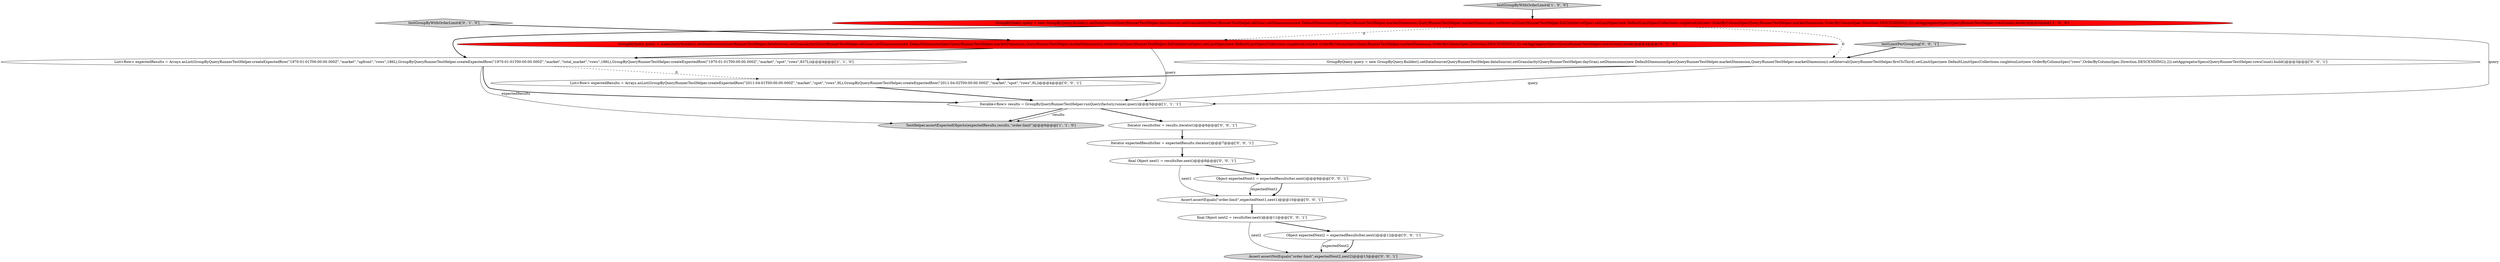 digraph {
17 [style = filled, label = "Iterator resultsIter = results.iterator()@@@6@@@['0', '0', '1']", fillcolor = white, shape = ellipse image = "AAA0AAABBB3BBB"];
16 [style = filled, label = "GroupByQuery query = new GroupByQuery.Builder().setDataSource(QueryRunnerTestHelper.dataSource).setGranularity(QueryRunnerTestHelper.dayGran).setDimensions(new DefaultDimensionSpec(QueryRunnerTestHelper.marketDimension,QueryRunnerTestHelper.marketDimension)).setInterval(QueryRunnerTestHelper.firstToThird).setLimitSpec(new DefaultLimitSpec(Collections.singletonList(new OrderByColumnSpec(\"rows\",OrderByColumnSpec.Direction.DESCENDING)),2)).setAggregatorSpecs(QueryRunnerTestHelper.rowsCount).build()@@@3@@@['0', '0', '1']", fillcolor = white, shape = ellipse image = "AAA0AAABBB3BBB"];
0 [style = filled, label = "List<Row> expectedResults = Arrays.asList(GroupByQueryRunnerTestHelper.createExpectedRow(\"1970-01-01T00:00:00.000Z\",\"market\",\"upfront\",\"rows\",186L),GroupByQueryRunnerTestHelper.createExpectedRow(\"1970-01-01T00:00:00.000Z\",\"market\",\"total_market\",\"rows\",186L),GroupByQueryRunnerTestHelper.createExpectedRow(\"1970-01-01T00:00:00.000Z\",\"market\",\"spot\",\"rows\",837L))@@@4@@@['1', '1', '0']", fillcolor = white, shape = ellipse image = "AAA0AAABBB1BBB"];
11 [style = filled, label = "Assert.assertNotEquals(\"order-limit\",expectedNext2,next2)@@@13@@@['0', '0', '1']", fillcolor = lightgray, shape = ellipse image = "AAA0AAABBB3BBB"];
8 [style = filled, label = "Object expectedNext2 = expectedResultsIter.next()@@@12@@@['0', '0', '1']", fillcolor = white, shape = ellipse image = "AAA0AAABBB3BBB"];
12 [style = filled, label = "final Object next1 = resultsIter.next()@@@8@@@['0', '0', '1']", fillcolor = white, shape = ellipse image = "AAA0AAABBB3BBB"];
9 [style = filled, label = "Iterator expectedResultsIter = expectedResults.iterator()@@@7@@@['0', '0', '1']", fillcolor = white, shape = ellipse image = "AAA0AAABBB3BBB"];
2 [style = filled, label = "testGroupByWithOrderLimit4['1', '0', '0']", fillcolor = lightgray, shape = diamond image = "AAA0AAABBB1BBB"];
4 [style = filled, label = "GroupByQuery query = new GroupByQuery.Builder().setDataSource(QueryRunnerTestHelper.dataSource).setGranularity(QueryRunnerTestHelper.allGran).setDimensions(new DefaultDimensionSpec(QueryRunnerTestHelper.marketDimension,QueryRunnerTestHelper.marketDimension)).setInterval(QueryRunnerTestHelper.fullOnIntervalSpec).setLimitSpec(new DefaultLimitSpec(Collections.singletonList(new OrderByColumnSpec(QueryRunnerTestHelper.marketDimension,OrderByColumnSpec.Direction.DESCENDING)),3)).setAggregatorSpecs(QueryRunnerTestHelper.rowsCount).build()@@@3@@@['1', '0', '0']", fillcolor = red, shape = ellipse image = "AAA1AAABBB1BBB"];
6 [style = filled, label = "testGroupByWithOrderLimit4['0', '1', '0']", fillcolor = lightgray, shape = diamond image = "AAA0AAABBB2BBB"];
10 [style = filled, label = "Assert.assertEquals(\"order-limit\",expectedNext1,next1)@@@10@@@['0', '0', '1']", fillcolor = white, shape = ellipse image = "AAA0AAABBB3BBB"];
13 [style = filled, label = "testLimitPerGrouping['0', '0', '1']", fillcolor = lightgray, shape = diamond image = "AAA0AAABBB3BBB"];
15 [style = filled, label = "final Object next2 = resultsIter.next()@@@11@@@['0', '0', '1']", fillcolor = white, shape = ellipse image = "AAA0AAABBB3BBB"];
14 [style = filled, label = "Object expectedNext1 = expectedResultsIter.next()@@@9@@@['0', '0', '1']", fillcolor = white, shape = ellipse image = "AAA0AAABBB3BBB"];
7 [style = filled, label = "List<Row> expectedResults = Arrays.asList(GroupByQueryRunnerTestHelper.createExpectedRow(\"2011-04-01T00:00:00.000Z\",\"market\",\"spot\",\"rows\",9L),GroupByQueryRunnerTestHelper.createExpectedRow(\"2011-04-02T00:00:00.000Z\",\"market\",\"spot\",\"rows\",9L))@@@4@@@['0', '0', '1']", fillcolor = white, shape = ellipse image = "AAA0AAABBB3BBB"];
3 [style = filled, label = "TestHelper.assertExpectedObjects(expectedResults,results,\"order-limit\")@@@6@@@['1', '1', '0']", fillcolor = lightgray, shape = ellipse image = "AAA0AAABBB1BBB"];
1 [style = filled, label = "Iterable<Row> results = GroupByQueryRunnerTestHelper.runQuery(factory,runner,query)@@@5@@@['1', '1', '1']", fillcolor = white, shape = ellipse image = "AAA0AAABBB1BBB"];
5 [style = filled, label = "GroupByQuery query = makeQueryBuilder().setDataSource(QueryRunnerTestHelper.dataSource).setGranularity(QueryRunnerTestHelper.allGran).setDimensions(new DefaultDimensionSpec(QueryRunnerTestHelper.marketDimension,QueryRunnerTestHelper.marketDimension)).setInterval(QueryRunnerTestHelper.fullOnIntervalSpec).setLimitSpec(new DefaultLimitSpec(Collections.singletonList(new OrderByColumnSpec(QueryRunnerTestHelper.marketDimension,OrderByColumnSpec.Direction.DESCENDING)),3)).setAggregatorSpecs(QueryRunnerTestHelper.rowsCount).build()@@@3@@@['0', '1', '0']", fillcolor = red, shape = ellipse image = "AAA1AAABBB2BBB"];
15->11 [style = solid, label="next2"];
7->1 [style = bold, label=""];
10->15 [style = bold, label=""];
4->16 [style = dashed, label="0"];
17->9 [style = bold, label=""];
16->7 [style = bold, label=""];
1->3 [style = bold, label=""];
14->10 [style = bold, label=""];
16->1 [style = solid, label="query"];
5->1 [style = solid, label="query"];
14->10 [style = solid, label="expectedNext1"];
2->4 [style = bold, label=""];
0->3 [style = solid, label="expectedResults"];
13->16 [style = bold, label=""];
1->17 [style = bold, label=""];
4->0 [style = bold, label=""];
6->5 [style = bold, label=""];
5->0 [style = bold, label=""];
0->1 [style = bold, label=""];
12->14 [style = bold, label=""];
4->5 [style = dashed, label="0"];
9->12 [style = bold, label=""];
0->7 [style = dashed, label="0"];
8->11 [style = bold, label=""];
12->10 [style = solid, label="next1"];
1->3 [style = solid, label="results"];
15->8 [style = bold, label=""];
4->1 [style = solid, label="query"];
8->11 [style = solid, label="expectedNext2"];
}
